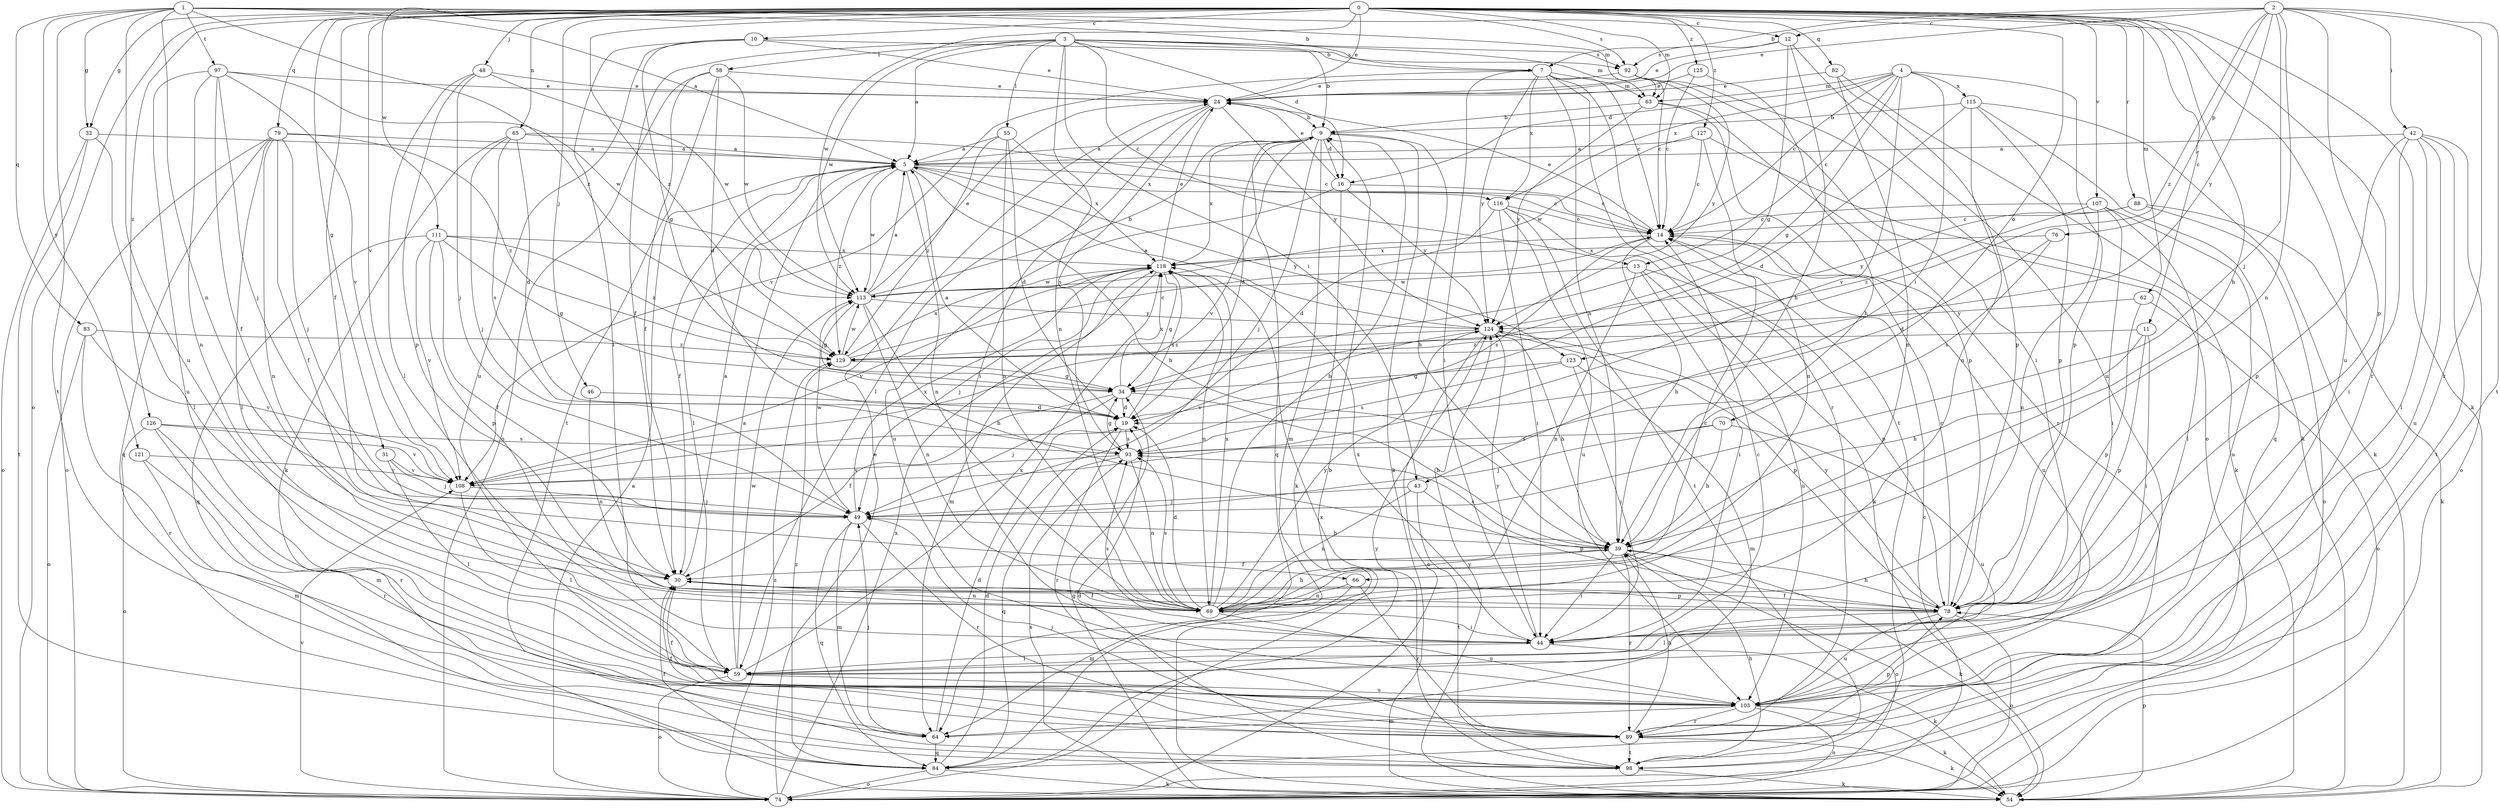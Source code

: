 strict digraph  {
0;
1;
2;
3;
4;
5;
7;
9;
10;
11;
12;
13;
14;
16;
19;
24;
30;
31;
32;
34;
39;
42;
43;
44;
46;
48;
49;
54;
55;
58;
59;
62;
63;
64;
65;
66;
69;
70;
74;
76;
78;
79;
82;
83;
84;
88;
89;
92;
93;
97;
98;
103;
107;
108;
111;
113;
115;
116;
118;
121;
123;
124;
125;
126;
127;
129;
0 -> 10  [label=c];
0 -> 11  [label=c];
0 -> 24  [label=e];
0 -> 30  [label=f];
0 -> 31  [label=g];
0 -> 32  [label=g];
0 -> 39  [label=h];
0 -> 46  [label=j];
0 -> 48  [label=j];
0 -> 54  [label=k];
0 -> 62  [label=m];
0 -> 63  [label=m];
0 -> 65  [label=n];
0 -> 70  [label=o];
0 -> 74  [label=o];
0 -> 79  [label=q];
0 -> 82  [label=q];
0 -> 88  [label=r];
0 -> 89  [label=r];
0 -> 92  [label=s];
0 -> 103  [label=u];
0 -> 107  [label=v];
0 -> 108  [label=v];
0 -> 111  [label=w];
0 -> 113  [label=w];
0 -> 125  [label=z];
0 -> 126  [label=z];
0 -> 127  [label=z];
0 -> 129  [label=z];
1 -> 5  [label=a];
1 -> 7  [label=b];
1 -> 12  [label=c];
1 -> 32  [label=g];
1 -> 63  [label=m];
1 -> 66  [label=n];
1 -> 83  [label=q];
1 -> 97  [label=t];
1 -> 98  [label=t];
1 -> 103  [label=u];
1 -> 121  [label=y];
1 -> 129  [label=z];
2 -> 7  [label=b];
2 -> 12  [label=c];
2 -> 24  [label=e];
2 -> 42  [label=i];
2 -> 49  [label=j];
2 -> 66  [label=n];
2 -> 76  [label=p];
2 -> 78  [label=p];
2 -> 89  [label=r];
2 -> 98  [label=t];
2 -> 123  [label=y];
2 -> 129  [label=z];
3 -> 5  [label=a];
3 -> 7  [label=b];
3 -> 9  [label=b];
3 -> 13  [label=c];
3 -> 16  [label=d];
3 -> 30  [label=f];
3 -> 43  [label=i];
3 -> 55  [label=l];
3 -> 58  [label=l];
3 -> 63  [label=m];
3 -> 69  [label=n];
3 -> 92  [label=s];
3 -> 113  [label=w];
4 -> 13  [label=c];
4 -> 14  [label=c];
4 -> 16  [label=d];
4 -> 34  [label=g];
4 -> 43  [label=i];
4 -> 63  [label=m];
4 -> 78  [label=p];
4 -> 108  [label=v];
4 -> 115  [label=x];
4 -> 116  [label=x];
5 -> 14  [label=c];
5 -> 30  [label=f];
5 -> 39  [label=h];
5 -> 59  [label=l];
5 -> 69  [label=n];
5 -> 113  [label=w];
5 -> 116  [label=x];
5 -> 123  [label=y];
5 -> 129  [label=z];
7 -> 14  [label=c];
7 -> 39  [label=h];
7 -> 44  [label=i];
7 -> 63  [label=m];
7 -> 89  [label=r];
7 -> 98  [label=t];
7 -> 108  [label=v];
7 -> 116  [label=x];
7 -> 124  [label=y];
9 -> 5  [label=a];
9 -> 16  [label=d];
9 -> 19  [label=d];
9 -> 39  [label=h];
9 -> 49  [label=j];
9 -> 54  [label=k];
9 -> 64  [label=m];
9 -> 84  [label=q];
9 -> 108  [label=v];
9 -> 118  [label=x];
10 -> 24  [label=e];
10 -> 34  [label=g];
10 -> 44  [label=i];
10 -> 92  [label=s];
10 -> 103  [label=u];
11 -> 39  [label=h];
11 -> 44  [label=i];
11 -> 78  [label=p];
11 -> 129  [label=z];
12 -> 24  [label=e];
12 -> 34  [label=g];
12 -> 39  [label=h];
12 -> 92  [label=s];
12 -> 103  [label=u];
13 -> 44  [label=i];
13 -> 69  [label=n];
13 -> 78  [label=p];
13 -> 103  [label=u];
13 -> 113  [label=w];
14 -> 24  [label=e];
14 -> 39  [label=h];
14 -> 93  [label=s];
14 -> 103  [label=u];
14 -> 118  [label=x];
16 -> 14  [label=c];
16 -> 24  [label=e];
16 -> 54  [label=k];
16 -> 103  [label=u];
16 -> 124  [label=y];
19 -> 5  [label=a];
19 -> 89  [label=r];
19 -> 93  [label=s];
19 -> 118  [label=x];
24 -> 9  [label=b];
24 -> 44  [label=i];
24 -> 59  [label=l];
24 -> 93  [label=s];
24 -> 124  [label=y];
30 -> 5  [label=a];
30 -> 69  [label=n];
30 -> 78  [label=p];
31 -> 49  [label=j];
31 -> 59  [label=l];
31 -> 108  [label=v];
32 -> 5  [label=a];
32 -> 59  [label=l];
32 -> 74  [label=o];
32 -> 98  [label=t];
34 -> 19  [label=d];
34 -> 30  [label=f];
34 -> 39  [label=h];
34 -> 49  [label=j];
34 -> 118  [label=x];
39 -> 30  [label=f];
39 -> 44  [label=i];
39 -> 54  [label=k];
39 -> 74  [label=o];
39 -> 89  [label=r];
39 -> 93  [label=s];
42 -> 5  [label=a];
42 -> 44  [label=i];
42 -> 59  [label=l];
42 -> 74  [label=o];
42 -> 78  [label=p];
42 -> 98  [label=t];
42 -> 103  [label=u];
43 -> 49  [label=j];
43 -> 69  [label=n];
43 -> 78  [label=p];
43 -> 98  [label=t];
44 -> 54  [label=k];
44 -> 59  [label=l];
44 -> 93  [label=s];
44 -> 118  [label=x];
44 -> 124  [label=y];
46 -> 19  [label=d];
46 -> 69  [label=n];
48 -> 24  [label=e];
48 -> 49  [label=j];
48 -> 59  [label=l];
48 -> 78  [label=p];
48 -> 113  [label=w];
49 -> 39  [label=h];
49 -> 64  [label=m];
49 -> 84  [label=q];
49 -> 89  [label=r];
49 -> 113  [label=w];
49 -> 118  [label=x];
54 -> 34  [label=g];
54 -> 78  [label=p];
54 -> 93  [label=s];
54 -> 124  [label=y];
55 -> 5  [label=a];
55 -> 19  [label=d];
55 -> 69  [label=n];
55 -> 118  [label=x];
55 -> 129  [label=z];
58 -> 19  [label=d];
58 -> 24  [label=e];
58 -> 30  [label=f];
58 -> 74  [label=o];
58 -> 98  [label=t];
58 -> 113  [label=w];
59 -> 5  [label=a];
59 -> 14  [label=c];
59 -> 74  [label=o];
59 -> 103  [label=u];
59 -> 113  [label=w];
59 -> 118  [label=x];
62 -> 74  [label=o];
62 -> 78  [label=p];
62 -> 124  [label=y];
63 -> 9  [label=b];
63 -> 78  [label=p];
63 -> 89  [label=r];
63 -> 124  [label=y];
64 -> 19  [label=d];
64 -> 49  [label=j];
64 -> 84  [label=q];
65 -> 5  [label=a];
65 -> 14  [label=c];
65 -> 19  [label=d];
65 -> 49  [label=j];
65 -> 54  [label=k];
65 -> 93  [label=s];
66 -> 64  [label=m];
66 -> 69  [label=n];
66 -> 89  [label=r];
69 -> 9  [label=b];
69 -> 14  [label=c];
69 -> 19  [label=d];
69 -> 30  [label=f];
69 -> 39  [label=h];
69 -> 44  [label=i];
69 -> 93  [label=s];
69 -> 103  [label=u];
69 -> 118  [label=x];
69 -> 124  [label=y];
70 -> 39  [label=h];
70 -> 49  [label=j];
70 -> 93  [label=s];
70 -> 103  [label=u];
74 -> 5  [label=a];
74 -> 9  [label=b];
74 -> 14  [label=c];
74 -> 24  [label=e];
74 -> 108  [label=v];
74 -> 118  [label=x];
74 -> 129  [label=z];
76 -> 19  [label=d];
76 -> 93  [label=s];
76 -> 118  [label=x];
78 -> 14  [label=c];
78 -> 30  [label=f];
78 -> 39  [label=h];
78 -> 59  [label=l];
78 -> 74  [label=o];
78 -> 103  [label=u];
78 -> 124  [label=y];
79 -> 5  [label=a];
79 -> 30  [label=f];
79 -> 49  [label=j];
79 -> 59  [label=l];
79 -> 69  [label=n];
79 -> 74  [label=o];
79 -> 84  [label=q];
79 -> 129  [label=z];
82 -> 24  [label=e];
82 -> 54  [label=k];
82 -> 69  [label=n];
82 -> 78  [label=p];
83 -> 74  [label=o];
83 -> 89  [label=r];
83 -> 108  [label=v];
83 -> 129  [label=z];
84 -> 19  [label=d];
84 -> 30  [label=f];
84 -> 54  [label=k];
84 -> 74  [label=o];
84 -> 124  [label=y];
84 -> 129  [label=z];
88 -> 14  [label=c];
88 -> 54  [label=k];
88 -> 74  [label=o];
88 -> 124  [label=y];
89 -> 30  [label=f];
89 -> 39  [label=h];
89 -> 49  [label=j];
89 -> 54  [label=k];
89 -> 78  [label=p];
89 -> 98  [label=t];
92 -> 14  [label=c];
92 -> 24  [label=e];
92 -> 44  [label=i];
92 -> 74  [label=o];
92 -> 124  [label=y];
93 -> 34  [label=g];
93 -> 69  [label=n];
93 -> 84  [label=q];
93 -> 108  [label=v];
97 -> 24  [label=e];
97 -> 30  [label=f];
97 -> 49  [label=j];
97 -> 69  [label=n];
97 -> 103  [label=u];
97 -> 108  [label=v];
97 -> 113  [label=w];
98 -> 19  [label=d];
98 -> 39  [label=h];
98 -> 54  [label=k];
98 -> 118  [label=x];
103 -> 30  [label=f];
103 -> 54  [label=k];
103 -> 64  [label=m];
103 -> 74  [label=o];
103 -> 89  [label=r];
107 -> 14  [label=c];
107 -> 44  [label=i];
107 -> 59  [label=l];
107 -> 69  [label=n];
107 -> 103  [label=u];
107 -> 129  [label=z];
108 -> 49  [label=j];
108 -> 59  [label=l];
111 -> 30  [label=f];
111 -> 34  [label=g];
111 -> 78  [label=p];
111 -> 84  [label=q];
111 -> 108  [label=v];
111 -> 118  [label=x];
111 -> 129  [label=z];
113 -> 5  [label=a];
113 -> 9  [label=b];
113 -> 24  [label=e];
113 -> 34  [label=g];
113 -> 39  [label=h];
113 -> 69  [label=n];
113 -> 124  [label=y];
115 -> 9  [label=b];
115 -> 19  [label=d];
115 -> 54  [label=k];
115 -> 69  [label=n];
115 -> 78  [label=p];
115 -> 84  [label=q];
116 -> 14  [label=c];
116 -> 19  [label=d];
116 -> 44  [label=i];
116 -> 54  [label=k];
116 -> 98  [label=t];
116 -> 103  [label=u];
118 -> 24  [label=e];
118 -> 34  [label=g];
118 -> 49  [label=j];
118 -> 64  [label=m];
118 -> 69  [label=n];
118 -> 108  [label=v];
118 -> 113  [label=w];
121 -> 64  [label=m];
121 -> 89  [label=r];
121 -> 108  [label=v];
123 -> 34  [label=g];
123 -> 44  [label=i];
123 -> 64  [label=m];
123 -> 93  [label=s];
124 -> 5  [label=a];
124 -> 39  [label=h];
124 -> 74  [label=o];
124 -> 78  [label=p];
124 -> 108  [label=v];
124 -> 129  [label=z];
125 -> 14  [label=c];
125 -> 24  [label=e];
125 -> 39  [label=h];
126 -> 64  [label=m];
126 -> 74  [label=o];
126 -> 89  [label=r];
126 -> 93  [label=s];
126 -> 108  [label=v];
127 -> 5  [label=a];
127 -> 14  [label=c];
127 -> 54  [label=k];
127 -> 69  [label=n];
127 -> 113  [label=w];
129 -> 14  [label=c];
129 -> 34  [label=g];
129 -> 113  [label=w];
129 -> 118  [label=x];
}
